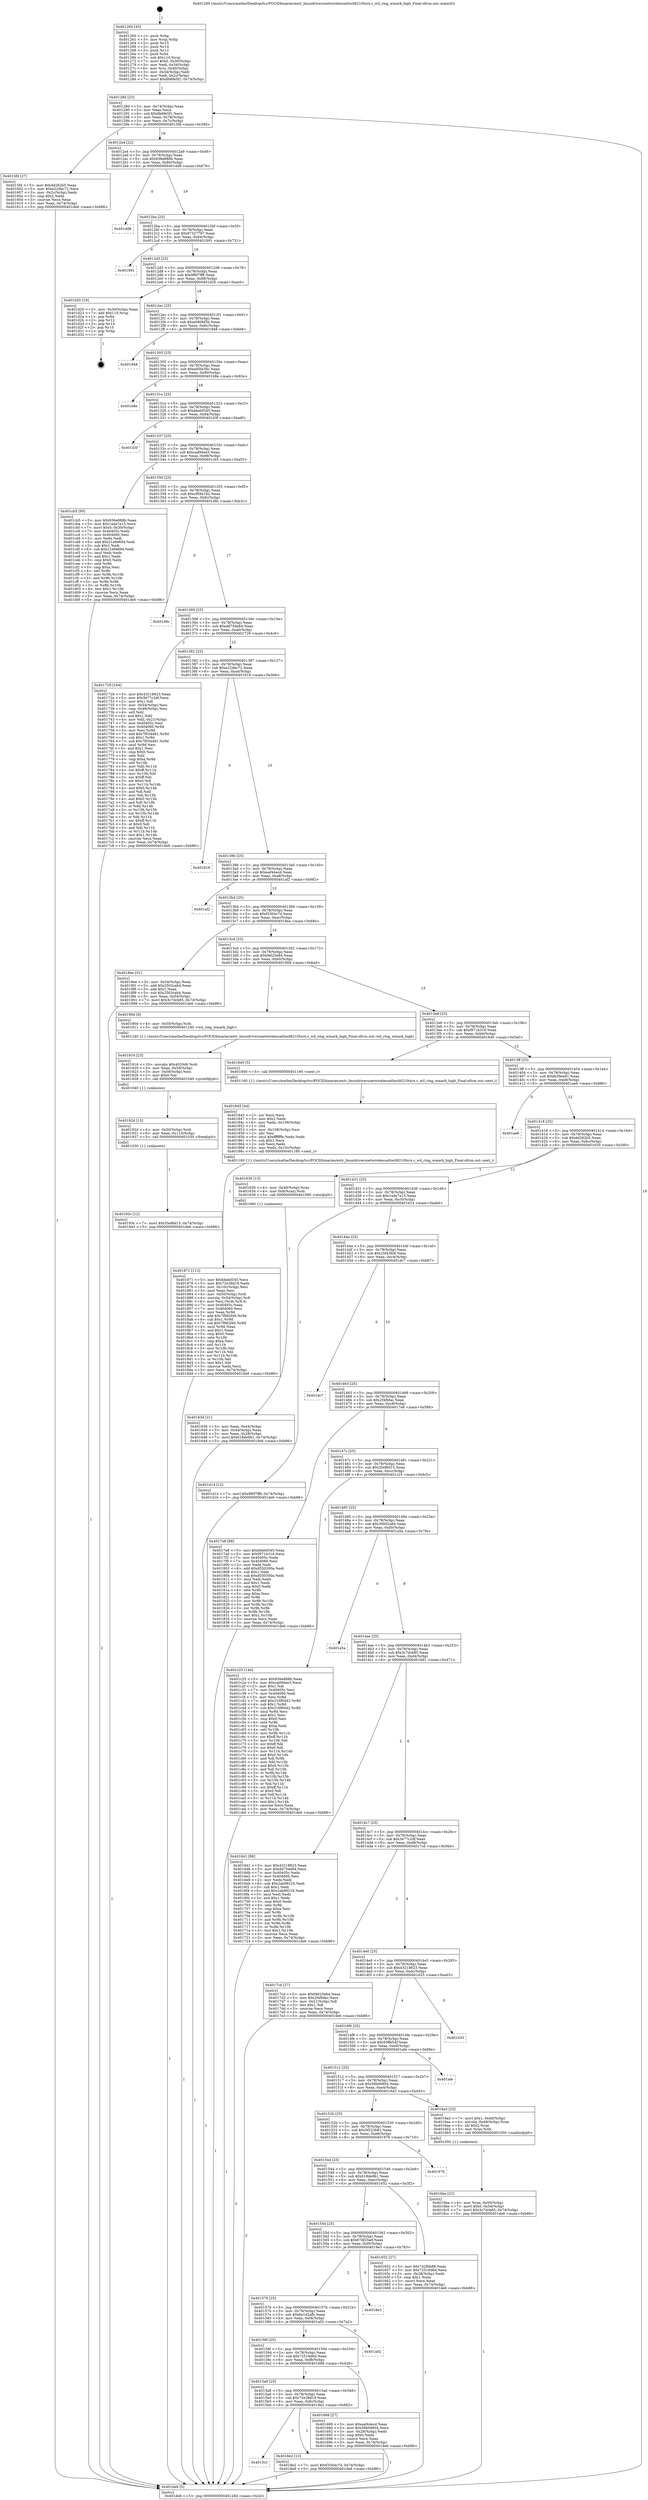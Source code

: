 digraph "0x401260" {
  label = "0x401260 (/mnt/c/Users/mathe/Desktop/tcc/POCII/binaries/extr_linuxdriversnetwirelessathwil6210txrx.c_wil_ring_wmark_high_Final-ollvm.out::main(0))"
  labelloc = "t"
  node[shape=record]

  Entry [label="",width=0.3,height=0.3,shape=circle,fillcolor=black,style=filled]
  "0x40128d" [label="{
     0x40128d [23]\l
     | [instrs]\l
     &nbsp;&nbsp;0x40128d \<+3\>: mov -0x74(%rbp),%eax\l
     &nbsp;&nbsp;0x401290 \<+2\>: mov %eax,%ecx\l
     &nbsp;&nbsp;0x401292 \<+6\>: sub $0x8b6fe5f1,%ecx\l
     &nbsp;&nbsp;0x401298 \<+3\>: mov %eax,-0x78(%rbp)\l
     &nbsp;&nbsp;0x40129b \<+3\>: mov %ecx,-0x7c(%rbp)\l
     &nbsp;&nbsp;0x40129e \<+6\>: je 00000000004015fd \<main+0x39d\>\l
  }"]
  "0x4015fd" [label="{
     0x4015fd [27]\l
     | [instrs]\l
     &nbsp;&nbsp;0x4015fd \<+5\>: mov $0xdd262b5,%eax\l
     &nbsp;&nbsp;0x401602 \<+5\>: mov $0xe22dbc72,%ecx\l
     &nbsp;&nbsp;0x401607 \<+3\>: mov -0x2c(%rbp),%edx\l
     &nbsp;&nbsp;0x40160a \<+3\>: cmp $0x2,%edx\l
     &nbsp;&nbsp;0x40160d \<+3\>: cmovne %ecx,%eax\l
     &nbsp;&nbsp;0x401610 \<+3\>: mov %eax,-0x74(%rbp)\l
     &nbsp;&nbsp;0x401613 \<+5\>: jmp 0000000000401de6 \<main+0xb86\>\l
  }"]
  "0x4012a4" [label="{
     0x4012a4 [22]\l
     | [instrs]\l
     &nbsp;&nbsp;0x4012a4 \<+5\>: jmp 00000000004012a9 \<main+0x49\>\l
     &nbsp;&nbsp;0x4012a9 \<+3\>: mov -0x78(%rbp),%eax\l
     &nbsp;&nbsp;0x4012ac \<+5\>: sub $0x936e888b,%eax\l
     &nbsp;&nbsp;0x4012b1 \<+3\>: mov %eax,-0x80(%rbp)\l
     &nbsp;&nbsp;0x4012b4 \<+6\>: je 0000000000401dd8 \<main+0xb78\>\l
  }"]
  "0x401de6" [label="{
     0x401de6 [5]\l
     | [instrs]\l
     &nbsp;&nbsp;0x401de6 \<+5\>: jmp 000000000040128d \<main+0x2d\>\l
  }"]
  "0x401260" [label="{
     0x401260 [45]\l
     | [instrs]\l
     &nbsp;&nbsp;0x401260 \<+1\>: push %rbp\l
     &nbsp;&nbsp;0x401261 \<+3\>: mov %rsp,%rbp\l
     &nbsp;&nbsp;0x401264 \<+2\>: push %r15\l
     &nbsp;&nbsp;0x401266 \<+2\>: push %r14\l
     &nbsp;&nbsp;0x401268 \<+2\>: push %r12\l
     &nbsp;&nbsp;0x40126a \<+1\>: push %rbx\l
     &nbsp;&nbsp;0x40126b \<+7\>: sub $0x110,%rsp\l
     &nbsp;&nbsp;0x401272 \<+7\>: movl $0x0,-0x30(%rbp)\l
     &nbsp;&nbsp;0x401279 \<+3\>: mov %edi,-0x34(%rbp)\l
     &nbsp;&nbsp;0x40127c \<+4\>: mov %rsi,-0x40(%rbp)\l
     &nbsp;&nbsp;0x401280 \<+3\>: mov -0x34(%rbp),%edi\l
     &nbsp;&nbsp;0x401283 \<+3\>: mov %edi,-0x2c(%rbp)\l
     &nbsp;&nbsp;0x401286 \<+7\>: movl $0x8b6fe5f1,-0x74(%rbp)\l
  }"]
  Exit [label="",width=0.3,height=0.3,shape=circle,fillcolor=black,style=filled,peripheries=2]
  "0x401dd8" [label="{
     0x401dd8\l
  }", style=dashed]
  "0x4012ba" [label="{
     0x4012ba [25]\l
     | [instrs]\l
     &nbsp;&nbsp;0x4012ba \<+5\>: jmp 00000000004012bf \<main+0x5f\>\l
     &nbsp;&nbsp;0x4012bf \<+3\>: mov -0x78(%rbp),%eax\l
     &nbsp;&nbsp;0x4012c2 \<+5\>: sub $0x97327787,%eax\l
     &nbsp;&nbsp;0x4012c7 \<+6\>: mov %eax,-0x84(%rbp)\l
     &nbsp;&nbsp;0x4012cd \<+6\>: je 0000000000401991 \<main+0x731\>\l
  }"]
  "0x40193c" [label="{
     0x40193c [12]\l
     | [instrs]\l
     &nbsp;&nbsp;0x40193c \<+7\>: movl $0x35ef6d15,-0x74(%rbp)\l
     &nbsp;&nbsp;0x401943 \<+5\>: jmp 0000000000401de6 \<main+0xb86\>\l
  }"]
  "0x401991" [label="{
     0x401991\l
  }", style=dashed]
  "0x4012d3" [label="{
     0x4012d3 [25]\l
     | [instrs]\l
     &nbsp;&nbsp;0x4012d3 \<+5\>: jmp 00000000004012d8 \<main+0x78\>\l
     &nbsp;&nbsp;0x4012d8 \<+3\>: mov -0x78(%rbp),%eax\l
     &nbsp;&nbsp;0x4012db \<+5\>: sub $0x9f6f7ff8,%eax\l
     &nbsp;&nbsp;0x4012e0 \<+6\>: mov %eax,-0x88(%rbp)\l
     &nbsp;&nbsp;0x4012e6 \<+6\>: je 0000000000401d20 \<main+0xac0\>\l
  }"]
  "0x40192d" [label="{
     0x40192d [15]\l
     | [instrs]\l
     &nbsp;&nbsp;0x40192d \<+4\>: mov -0x50(%rbp),%rdi\l
     &nbsp;&nbsp;0x401931 \<+6\>: mov %eax,-0x110(%rbp)\l
     &nbsp;&nbsp;0x401937 \<+5\>: call 0000000000401030 \<free@plt\>\l
     | [calls]\l
     &nbsp;&nbsp;0x401030 \{1\} (unknown)\l
  }"]
  "0x401d20" [label="{
     0x401d20 [19]\l
     | [instrs]\l
     &nbsp;&nbsp;0x401d20 \<+3\>: mov -0x30(%rbp),%eax\l
     &nbsp;&nbsp;0x401d23 \<+7\>: add $0x110,%rsp\l
     &nbsp;&nbsp;0x401d2a \<+1\>: pop %rbx\l
     &nbsp;&nbsp;0x401d2b \<+2\>: pop %r12\l
     &nbsp;&nbsp;0x401d2d \<+2\>: pop %r14\l
     &nbsp;&nbsp;0x401d2f \<+2\>: pop %r15\l
     &nbsp;&nbsp;0x401d31 \<+1\>: pop %rbp\l
     &nbsp;&nbsp;0x401d32 \<+1\>: ret\l
  }"]
  "0x4012ec" [label="{
     0x4012ec [25]\l
     | [instrs]\l
     &nbsp;&nbsp;0x4012ec \<+5\>: jmp 00000000004012f1 \<main+0x91\>\l
     &nbsp;&nbsp;0x4012f1 \<+3\>: mov -0x78(%rbp),%eax\l
     &nbsp;&nbsp;0x4012f4 \<+5\>: sub $0xa080bf3b,%eax\l
     &nbsp;&nbsp;0x4012f9 \<+6\>: mov %eax,-0x8c(%rbp)\l
     &nbsp;&nbsp;0x4012ff \<+6\>: je 0000000000401948 \<main+0x6e8\>\l
  }"]
  "0x401916" [label="{
     0x401916 [23]\l
     | [instrs]\l
     &nbsp;&nbsp;0x401916 \<+10\>: movabs $0x4020d6,%rdi\l
     &nbsp;&nbsp;0x401920 \<+3\>: mov %eax,-0x58(%rbp)\l
     &nbsp;&nbsp;0x401923 \<+3\>: mov -0x58(%rbp),%esi\l
     &nbsp;&nbsp;0x401926 \<+2\>: mov $0x0,%al\l
     &nbsp;&nbsp;0x401928 \<+5\>: call 0000000000401040 \<printf@plt\>\l
     | [calls]\l
     &nbsp;&nbsp;0x401040 \{1\} (unknown)\l
  }"]
  "0x401948" [label="{
     0x401948\l
  }", style=dashed]
  "0x401305" [label="{
     0x401305 [25]\l
     | [instrs]\l
     &nbsp;&nbsp;0x401305 \<+5\>: jmp 000000000040130a \<main+0xaa\>\l
     &nbsp;&nbsp;0x40130a \<+3\>: mov -0x78(%rbp),%eax\l
     &nbsp;&nbsp;0x40130d \<+5\>: sub $0xa95fa38c,%eax\l
     &nbsp;&nbsp;0x401312 \<+6\>: mov %eax,-0x90(%rbp)\l
     &nbsp;&nbsp;0x401318 \<+6\>: je 0000000000401b8e \<main+0x92e\>\l
  }"]
  "0x4015c1" [label="{
     0x4015c1\l
  }", style=dashed]
  "0x401b8e" [label="{
     0x401b8e\l
  }", style=dashed]
  "0x40131e" [label="{
     0x40131e [25]\l
     | [instrs]\l
     &nbsp;&nbsp;0x40131e \<+5\>: jmp 0000000000401323 \<main+0xc3\>\l
     &nbsp;&nbsp;0x401323 \<+3\>: mov -0x78(%rbp),%eax\l
     &nbsp;&nbsp;0x401326 \<+5\>: sub $0xbbebf345,%eax\l
     &nbsp;&nbsp;0x40132b \<+6\>: mov %eax,-0x94(%rbp)\l
     &nbsp;&nbsp;0x401331 \<+6\>: je 0000000000401d3f \<main+0xadf\>\l
  }"]
  "0x4018e2" [label="{
     0x4018e2 [12]\l
     | [instrs]\l
     &nbsp;&nbsp;0x4018e2 \<+7\>: movl $0xf3304c7d,-0x74(%rbp)\l
     &nbsp;&nbsp;0x4018e9 \<+5\>: jmp 0000000000401de6 \<main+0xb86\>\l
  }"]
  "0x401d3f" [label="{
     0x401d3f\l
  }", style=dashed]
  "0x401337" [label="{
     0x401337 [25]\l
     | [instrs]\l
     &nbsp;&nbsp;0x401337 \<+5\>: jmp 000000000040133c \<main+0xdc\>\l
     &nbsp;&nbsp;0x40133c \<+3\>: mov -0x78(%rbp),%eax\l
     &nbsp;&nbsp;0x40133f \<+5\>: sub $0xcad94ee3,%eax\l
     &nbsp;&nbsp;0x401344 \<+6\>: mov %eax,-0x98(%rbp)\l
     &nbsp;&nbsp;0x40134a \<+6\>: je 0000000000401cb5 \<main+0xa55\>\l
  }"]
  "0x401871" [label="{
     0x401871 [113]\l
     | [instrs]\l
     &nbsp;&nbsp;0x401871 \<+5\>: mov $0xbbebf345,%ecx\l
     &nbsp;&nbsp;0x401876 \<+5\>: mov $0x72e38d19,%edx\l
     &nbsp;&nbsp;0x40187b \<+6\>: mov -0x10c(%rbp),%esi\l
     &nbsp;&nbsp;0x401881 \<+3\>: imul %eax,%esi\l
     &nbsp;&nbsp;0x401884 \<+4\>: mov -0x50(%rbp),%rdi\l
     &nbsp;&nbsp;0x401888 \<+4\>: movslq -0x54(%rbp),%r8\l
     &nbsp;&nbsp;0x40188c \<+4\>: mov %esi,(%rdi,%r8,4)\l
     &nbsp;&nbsp;0x401890 \<+7\>: mov 0x40405c,%eax\l
     &nbsp;&nbsp;0x401897 \<+7\>: mov 0x404060,%esi\l
     &nbsp;&nbsp;0x40189e \<+3\>: mov %eax,%r9d\l
     &nbsp;&nbsp;0x4018a1 \<+7\>: add $0x7f982f40,%r9d\l
     &nbsp;&nbsp;0x4018a8 \<+4\>: sub $0x1,%r9d\l
     &nbsp;&nbsp;0x4018ac \<+7\>: sub $0x7f982f40,%r9d\l
     &nbsp;&nbsp;0x4018b3 \<+4\>: imul %r9d,%eax\l
     &nbsp;&nbsp;0x4018b7 \<+3\>: and $0x1,%eax\l
     &nbsp;&nbsp;0x4018ba \<+3\>: cmp $0x0,%eax\l
     &nbsp;&nbsp;0x4018bd \<+4\>: sete %r10b\l
     &nbsp;&nbsp;0x4018c1 \<+3\>: cmp $0xa,%esi\l
     &nbsp;&nbsp;0x4018c4 \<+4\>: setl %r11b\l
     &nbsp;&nbsp;0x4018c8 \<+3\>: mov %r10b,%bl\l
     &nbsp;&nbsp;0x4018cb \<+3\>: and %r11b,%bl\l
     &nbsp;&nbsp;0x4018ce \<+3\>: xor %r11b,%r10b\l
     &nbsp;&nbsp;0x4018d1 \<+3\>: or %r10b,%bl\l
     &nbsp;&nbsp;0x4018d4 \<+3\>: test $0x1,%bl\l
     &nbsp;&nbsp;0x4018d7 \<+3\>: cmovne %edx,%ecx\l
     &nbsp;&nbsp;0x4018da \<+3\>: mov %ecx,-0x74(%rbp)\l
     &nbsp;&nbsp;0x4018dd \<+5\>: jmp 0000000000401de6 \<main+0xb86\>\l
  }"]
  "0x401cb5" [label="{
     0x401cb5 [95]\l
     | [instrs]\l
     &nbsp;&nbsp;0x401cb5 \<+5\>: mov $0x936e888b,%eax\l
     &nbsp;&nbsp;0x401cba \<+5\>: mov $0x1a4e7e15,%ecx\l
     &nbsp;&nbsp;0x401cbf \<+7\>: movl $0x0,-0x30(%rbp)\l
     &nbsp;&nbsp;0x401cc6 \<+7\>: mov 0x40405c,%edx\l
     &nbsp;&nbsp;0x401ccd \<+7\>: mov 0x404060,%esi\l
     &nbsp;&nbsp;0x401cd4 \<+2\>: mov %edx,%edi\l
     &nbsp;&nbsp;0x401cd6 \<+6\>: add $0x21e9e694,%edi\l
     &nbsp;&nbsp;0x401cdc \<+3\>: sub $0x1,%edi\l
     &nbsp;&nbsp;0x401cdf \<+6\>: sub $0x21e9e694,%edi\l
     &nbsp;&nbsp;0x401ce5 \<+3\>: imul %edi,%edx\l
     &nbsp;&nbsp;0x401ce8 \<+3\>: and $0x1,%edx\l
     &nbsp;&nbsp;0x401ceb \<+3\>: cmp $0x0,%edx\l
     &nbsp;&nbsp;0x401cee \<+4\>: sete %r8b\l
     &nbsp;&nbsp;0x401cf2 \<+3\>: cmp $0xa,%esi\l
     &nbsp;&nbsp;0x401cf5 \<+4\>: setl %r9b\l
     &nbsp;&nbsp;0x401cf9 \<+3\>: mov %r8b,%r10b\l
     &nbsp;&nbsp;0x401cfc \<+3\>: and %r9b,%r10b\l
     &nbsp;&nbsp;0x401cff \<+3\>: xor %r9b,%r8b\l
     &nbsp;&nbsp;0x401d02 \<+3\>: or %r8b,%r10b\l
     &nbsp;&nbsp;0x401d05 \<+4\>: test $0x1,%r10b\l
     &nbsp;&nbsp;0x401d09 \<+3\>: cmovne %ecx,%eax\l
     &nbsp;&nbsp;0x401d0c \<+3\>: mov %eax,-0x74(%rbp)\l
     &nbsp;&nbsp;0x401d0f \<+5\>: jmp 0000000000401de6 \<main+0xb86\>\l
  }"]
  "0x401350" [label="{
     0x401350 [25]\l
     | [instrs]\l
     &nbsp;&nbsp;0x401350 \<+5\>: jmp 0000000000401355 \<main+0xf5\>\l
     &nbsp;&nbsp;0x401355 \<+3\>: mov -0x78(%rbp),%eax\l
     &nbsp;&nbsp;0x401358 \<+5\>: sub $0xcf594162,%eax\l
     &nbsp;&nbsp;0x40135d \<+6\>: mov %eax,-0x9c(%rbp)\l
     &nbsp;&nbsp;0x401363 \<+6\>: je 0000000000401d8c \<main+0xb2c\>\l
  }"]
  "0x401845" [label="{
     0x401845 [44]\l
     | [instrs]\l
     &nbsp;&nbsp;0x401845 \<+2\>: xor %ecx,%ecx\l
     &nbsp;&nbsp;0x401847 \<+5\>: mov $0x2,%edx\l
     &nbsp;&nbsp;0x40184c \<+6\>: mov %edx,-0x108(%rbp)\l
     &nbsp;&nbsp;0x401852 \<+1\>: cltd\l
     &nbsp;&nbsp;0x401853 \<+6\>: mov -0x108(%rbp),%esi\l
     &nbsp;&nbsp;0x401859 \<+2\>: idiv %esi\l
     &nbsp;&nbsp;0x40185b \<+6\>: imul $0xfffffffe,%edx,%edx\l
     &nbsp;&nbsp;0x401861 \<+3\>: sub $0x1,%ecx\l
     &nbsp;&nbsp;0x401864 \<+2\>: sub %ecx,%edx\l
     &nbsp;&nbsp;0x401866 \<+6\>: mov %edx,-0x10c(%rbp)\l
     &nbsp;&nbsp;0x40186c \<+5\>: call 0000000000401160 \<next_i\>\l
     | [calls]\l
     &nbsp;&nbsp;0x401160 \{1\} (/mnt/c/Users/mathe/Desktop/tcc/POCII/binaries/extr_linuxdriversnetwirelessathwil6210txrx.c_wil_ring_wmark_high_Final-ollvm.out::next_i)\l
  }"]
  "0x401d8c" [label="{
     0x401d8c\l
  }", style=dashed]
  "0x401369" [label="{
     0x401369 [25]\l
     | [instrs]\l
     &nbsp;&nbsp;0x401369 \<+5\>: jmp 000000000040136e \<main+0x10e\>\l
     &nbsp;&nbsp;0x40136e \<+3\>: mov -0x78(%rbp),%eax\l
     &nbsp;&nbsp;0x401371 \<+5\>: sub $0xdd75de84,%eax\l
     &nbsp;&nbsp;0x401376 \<+6\>: mov %eax,-0xa0(%rbp)\l
     &nbsp;&nbsp;0x40137c \<+6\>: je 0000000000401729 \<main+0x4c9\>\l
  }"]
  "0x4016ba" [label="{
     0x4016ba [23]\l
     | [instrs]\l
     &nbsp;&nbsp;0x4016ba \<+4\>: mov %rax,-0x50(%rbp)\l
     &nbsp;&nbsp;0x4016be \<+7\>: movl $0x0,-0x54(%rbp)\l
     &nbsp;&nbsp;0x4016c5 \<+7\>: movl $0x3c7dcb85,-0x74(%rbp)\l
     &nbsp;&nbsp;0x4016cc \<+5\>: jmp 0000000000401de6 \<main+0xb86\>\l
  }"]
  "0x401729" [label="{
     0x401729 [164]\l
     | [instrs]\l
     &nbsp;&nbsp;0x401729 \<+5\>: mov $0x43218623,%eax\l
     &nbsp;&nbsp;0x40172e \<+5\>: mov $0x3e77c2df,%ecx\l
     &nbsp;&nbsp;0x401733 \<+2\>: mov $0x1,%dl\l
     &nbsp;&nbsp;0x401735 \<+3\>: mov -0x54(%rbp),%esi\l
     &nbsp;&nbsp;0x401738 \<+3\>: cmp -0x48(%rbp),%esi\l
     &nbsp;&nbsp;0x40173b \<+4\>: setl %dil\l
     &nbsp;&nbsp;0x40173f \<+4\>: and $0x1,%dil\l
     &nbsp;&nbsp;0x401743 \<+4\>: mov %dil,-0x21(%rbp)\l
     &nbsp;&nbsp;0x401747 \<+7\>: mov 0x40405c,%esi\l
     &nbsp;&nbsp;0x40174e \<+8\>: mov 0x404060,%r8d\l
     &nbsp;&nbsp;0x401756 \<+3\>: mov %esi,%r9d\l
     &nbsp;&nbsp;0x401759 \<+7\>: add $0x7f034481,%r9d\l
     &nbsp;&nbsp;0x401760 \<+4\>: sub $0x1,%r9d\l
     &nbsp;&nbsp;0x401764 \<+7\>: sub $0x7f034481,%r9d\l
     &nbsp;&nbsp;0x40176b \<+4\>: imul %r9d,%esi\l
     &nbsp;&nbsp;0x40176f \<+3\>: and $0x1,%esi\l
     &nbsp;&nbsp;0x401772 \<+3\>: cmp $0x0,%esi\l
     &nbsp;&nbsp;0x401775 \<+4\>: sete %dil\l
     &nbsp;&nbsp;0x401779 \<+4\>: cmp $0xa,%r8d\l
     &nbsp;&nbsp;0x40177d \<+4\>: setl %r10b\l
     &nbsp;&nbsp;0x401781 \<+3\>: mov %dil,%r11b\l
     &nbsp;&nbsp;0x401784 \<+4\>: xor $0xff,%r11b\l
     &nbsp;&nbsp;0x401788 \<+3\>: mov %r10b,%bl\l
     &nbsp;&nbsp;0x40178b \<+3\>: xor $0xff,%bl\l
     &nbsp;&nbsp;0x40178e \<+3\>: xor $0x0,%dl\l
     &nbsp;&nbsp;0x401791 \<+3\>: mov %r11b,%r14b\l
     &nbsp;&nbsp;0x401794 \<+4\>: and $0x0,%r14b\l
     &nbsp;&nbsp;0x401798 \<+3\>: and %dl,%dil\l
     &nbsp;&nbsp;0x40179b \<+3\>: mov %bl,%r15b\l
     &nbsp;&nbsp;0x40179e \<+4\>: and $0x0,%r15b\l
     &nbsp;&nbsp;0x4017a2 \<+3\>: and %dl,%r10b\l
     &nbsp;&nbsp;0x4017a5 \<+3\>: or %dil,%r14b\l
     &nbsp;&nbsp;0x4017a8 \<+3\>: or %r10b,%r15b\l
     &nbsp;&nbsp;0x4017ab \<+3\>: xor %r15b,%r14b\l
     &nbsp;&nbsp;0x4017ae \<+3\>: or %bl,%r11b\l
     &nbsp;&nbsp;0x4017b1 \<+4\>: xor $0xff,%r11b\l
     &nbsp;&nbsp;0x4017b5 \<+3\>: or $0x0,%dl\l
     &nbsp;&nbsp;0x4017b8 \<+3\>: and %dl,%r11b\l
     &nbsp;&nbsp;0x4017bb \<+3\>: or %r11b,%r14b\l
     &nbsp;&nbsp;0x4017be \<+4\>: test $0x1,%r14b\l
     &nbsp;&nbsp;0x4017c2 \<+3\>: cmovne %ecx,%eax\l
     &nbsp;&nbsp;0x4017c5 \<+3\>: mov %eax,-0x74(%rbp)\l
     &nbsp;&nbsp;0x4017c8 \<+5\>: jmp 0000000000401de6 \<main+0xb86\>\l
  }"]
  "0x401382" [label="{
     0x401382 [25]\l
     | [instrs]\l
     &nbsp;&nbsp;0x401382 \<+5\>: jmp 0000000000401387 \<main+0x127\>\l
     &nbsp;&nbsp;0x401387 \<+3\>: mov -0x78(%rbp),%eax\l
     &nbsp;&nbsp;0x40138a \<+5\>: sub $0xe22dbc72,%eax\l
     &nbsp;&nbsp;0x40138f \<+6\>: mov %eax,-0xa4(%rbp)\l
     &nbsp;&nbsp;0x401395 \<+6\>: je 0000000000401618 \<main+0x3b8\>\l
  }"]
  "0x4015a8" [label="{
     0x4015a8 [25]\l
     | [instrs]\l
     &nbsp;&nbsp;0x4015a8 \<+5\>: jmp 00000000004015ad \<main+0x34d\>\l
     &nbsp;&nbsp;0x4015ad \<+3\>: mov -0x78(%rbp),%eax\l
     &nbsp;&nbsp;0x4015b0 \<+5\>: sub $0x72e38d19,%eax\l
     &nbsp;&nbsp;0x4015b5 \<+6\>: mov %eax,-0xfc(%rbp)\l
     &nbsp;&nbsp;0x4015bb \<+6\>: je 00000000004018e2 \<main+0x682\>\l
  }"]
  "0x401618" [label="{
     0x401618\l
  }", style=dashed]
  "0x40139b" [label="{
     0x40139b [25]\l
     | [instrs]\l
     &nbsp;&nbsp;0x40139b \<+5\>: jmp 00000000004013a0 \<main+0x140\>\l
     &nbsp;&nbsp;0x4013a0 \<+3\>: mov -0x78(%rbp),%eax\l
     &nbsp;&nbsp;0x4013a3 \<+5\>: sub $0xeaf44ecd,%eax\l
     &nbsp;&nbsp;0x4013a8 \<+6\>: mov %eax,-0xa8(%rbp)\l
     &nbsp;&nbsp;0x4013ae \<+6\>: je 0000000000401af2 \<main+0x892\>\l
  }"]
  "0x401688" [label="{
     0x401688 [27]\l
     | [instrs]\l
     &nbsp;&nbsp;0x401688 \<+5\>: mov $0xeaf44ecd,%eax\l
     &nbsp;&nbsp;0x40168d \<+5\>: mov $0x58b06804,%ecx\l
     &nbsp;&nbsp;0x401692 \<+3\>: mov -0x28(%rbp),%edx\l
     &nbsp;&nbsp;0x401695 \<+3\>: cmp $0x0,%edx\l
     &nbsp;&nbsp;0x401698 \<+3\>: cmove %ecx,%eax\l
     &nbsp;&nbsp;0x40169b \<+3\>: mov %eax,-0x74(%rbp)\l
     &nbsp;&nbsp;0x40169e \<+5\>: jmp 0000000000401de6 \<main+0xb86\>\l
  }"]
  "0x401af2" [label="{
     0x401af2\l
  }", style=dashed]
  "0x4013b4" [label="{
     0x4013b4 [25]\l
     | [instrs]\l
     &nbsp;&nbsp;0x4013b4 \<+5\>: jmp 00000000004013b9 \<main+0x159\>\l
     &nbsp;&nbsp;0x4013b9 \<+3\>: mov -0x78(%rbp),%eax\l
     &nbsp;&nbsp;0x4013bc \<+5\>: sub $0xf3304c7d,%eax\l
     &nbsp;&nbsp;0x4013c1 \<+6\>: mov %eax,-0xac(%rbp)\l
     &nbsp;&nbsp;0x4013c7 \<+6\>: je 00000000004018ee \<main+0x68e\>\l
  }"]
  "0x40158f" [label="{
     0x40158f [25]\l
     | [instrs]\l
     &nbsp;&nbsp;0x40158f \<+5\>: jmp 0000000000401594 \<main+0x334\>\l
     &nbsp;&nbsp;0x401594 \<+3\>: mov -0x78(%rbp),%eax\l
     &nbsp;&nbsp;0x401597 \<+5\>: sub $0x72516d6d,%eax\l
     &nbsp;&nbsp;0x40159c \<+6\>: mov %eax,-0xf8(%rbp)\l
     &nbsp;&nbsp;0x4015a2 \<+6\>: je 0000000000401688 \<main+0x428\>\l
  }"]
  "0x4018ee" [label="{
     0x4018ee [31]\l
     | [instrs]\l
     &nbsp;&nbsp;0x4018ee \<+3\>: mov -0x54(%rbp),%eax\l
     &nbsp;&nbsp;0x4018f1 \<+5\>: add $0x2503cab4,%eax\l
     &nbsp;&nbsp;0x4018f6 \<+3\>: add $0x1,%eax\l
     &nbsp;&nbsp;0x4018f9 \<+5\>: sub $0x2503cab4,%eax\l
     &nbsp;&nbsp;0x4018fe \<+3\>: mov %eax,-0x54(%rbp)\l
     &nbsp;&nbsp;0x401901 \<+7\>: movl $0x3c7dcb85,-0x74(%rbp)\l
     &nbsp;&nbsp;0x401908 \<+5\>: jmp 0000000000401de6 \<main+0xb86\>\l
  }"]
  "0x4013cd" [label="{
     0x4013cd [25]\l
     | [instrs]\l
     &nbsp;&nbsp;0x4013cd \<+5\>: jmp 00000000004013d2 \<main+0x172\>\l
     &nbsp;&nbsp;0x4013d2 \<+3\>: mov -0x78(%rbp),%eax\l
     &nbsp;&nbsp;0x4013d5 \<+5\>: sub $0xf4625e84,%eax\l
     &nbsp;&nbsp;0x4013da \<+6\>: mov %eax,-0xb0(%rbp)\l
     &nbsp;&nbsp;0x4013e0 \<+6\>: je 000000000040190d \<main+0x6ad\>\l
  }"]
  "0x401a02" [label="{
     0x401a02\l
  }", style=dashed]
  "0x40190d" [label="{
     0x40190d [9]\l
     | [instrs]\l
     &nbsp;&nbsp;0x40190d \<+4\>: mov -0x50(%rbp),%rdi\l
     &nbsp;&nbsp;0x401911 \<+5\>: call 0000000000401240 \<wil_ring_wmark_high\>\l
     | [calls]\l
     &nbsp;&nbsp;0x401240 \{1\} (/mnt/c/Users/mathe/Desktop/tcc/POCII/binaries/extr_linuxdriversnetwirelessathwil6210txrx.c_wil_ring_wmark_high_Final-ollvm.out::wil_ring_wmark_high)\l
  }"]
  "0x4013e6" [label="{
     0x4013e6 [25]\l
     | [instrs]\l
     &nbsp;&nbsp;0x4013e6 \<+5\>: jmp 00000000004013eb \<main+0x18b\>\l
     &nbsp;&nbsp;0x4013eb \<+3\>: mov -0x78(%rbp),%eax\l
     &nbsp;&nbsp;0x4013ee \<+5\>: sub $0xf971b316,%eax\l
     &nbsp;&nbsp;0x4013f3 \<+6\>: mov %eax,-0xb4(%rbp)\l
     &nbsp;&nbsp;0x4013f9 \<+6\>: je 0000000000401840 \<main+0x5e0\>\l
  }"]
  "0x401576" [label="{
     0x401576 [25]\l
     | [instrs]\l
     &nbsp;&nbsp;0x401576 \<+5\>: jmp 000000000040157b \<main+0x31b\>\l
     &nbsp;&nbsp;0x40157b \<+3\>: mov -0x78(%rbp),%eax\l
     &nbsp;&nbsp;0x40157e \<+5\>: sub $0x6e1d2afb,%eax\l
     &nbsp;&nbsp;0x401583 \<+6\>: mov %eax,-0xf4(%rbp)\l
     &nbsp;&nbsp;0x401589 \<+6\>: je 0000000000401a02 \<main+0x7a2\>\l
  }"]
  "0x401840" [label="{
     0x401840 [5]\l
     | [instrs]\l
     &nbsp;&nbsp;0x401840 \<+5\>: call 0000000000401160 \<next_i\>\l
     | [calls]\l
     &nbsp;&nbsp;0x401160 \{1\} (/mnt/c/Users/mathe/Desktop/tcc/POCII/binaries/extr_linuxdriversnetwirelessathwil6210txrx.c_wil_ring_wmark_high_Final-ollvm.out::next_i)\l
  }"]
  "0x4013ff" [label="{
     0x4013ff [25]\l
     | [instrs]\l
     &nbsp;&nbsp;0x4013ff \<+5\>: jmp 0000000000401404 \<main+0x1a4\>\l
     &nbsp;&nbsp;0x401404 \<+3\>: mov -0x78(%rbp),%eax\l
     &nbsp;&nbsp;0x401407 \<+5\>: sub $0xfe39ee81,%eax\l
     &nbsp;&nbsp;0x40140c \<+6\>: mov %eax,-0xb8(%rbp)\l
     &nbsp;&nbsp;0x401412 \<+6\>: je 0000000000401ae6 \<main+0x886\>\l
  }"]
  "0x4019e3" [label="{
     0x4019e3\l
  }", style=dashed]
  "0x401ae6" [label="{
     0x401ae6\l
  }", style=dashed]
  "0x401418" [label="{
     0x401418 [25]\l
     | [instrs]\l
     &nbsp;&nbsp;0x401418 \<+5\>: jmp 000000000040141d \<main+0x1bd\>\l
     &nbsp;&nbsp;0x40141d \<+3\>: mov -0x78(%rbp),%eax\l
     &nbsp;&nbsp;0x401420 \<+5\>: sub $0xdd262b5,%eax\l
     &nbsp;&nbsp;0x401425 \<+6\>: mov %eax,-0xbc(%rbp)\l
     &nbsp;&nbsp;0x40142b \<+6\>: je 0000000000401630 \<main+0x3d0\>\l
  }"]
  "0x40155d" [label="{
     0x40155d [25]\l
     | [instrs]\l
     &nbsp;&nbsp;0x40155d \<+5\>: jmp 0000000000401562 \<main+0x302\>\l
     &nbsp;&nbsp;0x401562 \<+3\>: mov -0x78(%rbp),%eax\l
     &nbsp;&nbsp;0x401565 \<+5\>: sub $0x67df25a6,%eax\l
     &nbsp;&nbsp;0x40156a \<+6\>: mov %eax,-0xf0(%rbp)\l
     &nbsp;&nbsp;0x401570 \<+6\>: je 00000000004019e3 \<main+0x783\>\l
  }"]
  "0x401630" [label="{
     0x401630 [13]\l
     | [instrs]\l
     &nbsp;&nbsp;0x401630 \<+4\>: mov -0x40(%rbp),%rax\l
     &nbsp;&nbsp;0x401634 \<+4\>: mov 0x8(%rax),%rdi\l
     &nbsp;&nbsp;0x401638 \<+5\>: call 0000000000401060 \<atoi@plt\>\l
     | [calls]\l
     &nbsp;&nbsp;0x401060 \{1\} (unknown)\l
  }"]
  "0x401431" [label="{
     0x401431 [25]\l
     | [instrs]\l
     &nbsp;&nbsp;0x401431 \<+5\>: jmp 0000000000401436 \<main+0x1d6\>\l
     &nbsp;&nbsp;0x401436 \<+3\>: mov -0x78(%rbp),%eax\l
     &nbsp;&nbsp;0x401439 \<+5\>: sub $0x1a4e7e15,%eax\l
     &nbsp;&nbsp;0x40143e \<+6\>: mov %eax,-0xc0(%rbp)\l
     &nbsp;&nbsp;0x401444 \<+6\>: je 0000000000401d14 \<main+0xab4\>\l
  }"]
  "0x40163d" [label="{
     0x40163d [21]\l
     | [instrs]\l
     &nbsp;&nbsp;0x40163d \<+3\>: mov %eax,-0x44(%rbp)\l
     &nbsp;&nbsp;0x401640 \<+3\>: mov -0x44(%rbp),%eax\l
     &nbsp;&nbsp;0x401643 \<+3\>: mov %eax,-0x28(%rbp)\l
     &nbsp;&nbsp;0x401646 \<+7\>: movl $0x618de9b1,-0x74(%rbp)\l
     &nbsp;&nbsp;0x40164d \<+5\>: jmp 0000000000401de6 \<main+0xb86\>\l
  }"]
  "0x401652" [label="{
     0x401652 [27]\l
     | [instrs]\l
     &nbsp;&nbsp;0x401652 \<+5\>: mov $0x742fbb88,%eax\l
     &nbsp;&nbsp;0x401657 \<+5\>: mov $0x72516d6d,%ecx\l
     &nbsp;&nbsp;0x40165c \<+3\>: mov -0x28(%rbp),%edx\l
     &nbsp;&nbsp;0x40165f \<+3\>: cmp $0x1,%edx\l
     &nbsp;&nbsp;0x401662 \<+3\>: cmovl %ecx,%eax\l
     &nbsp;&nbsp;0x401665 \<+3\>: mov %eax,-0x74(%rbp)\l
     &nbsp;&nbsp;0x401668 \<+5\>: jmp 0000000000401de6 \<main+0xb86\>\l
  }"]
  "0x401d14" [label="{
     0x401d14 [12]\l
     | [instrs]\l
     &nbsp;&nbsp;0x401d14 \<+7\>: movl $0x9f6f7ff8,-0x74(%rbp)\l
     &nbsp;&nbsp;0x401d1b \<+5\>: jmp 0000000000401de6 \<main+0xb86\>\l
  }"]
  "0x40144a" [label="{
     0x40144a [25]\l
     | [instrs]\l
     &nbsp;&nbsp;0x40144a \<+5\>: jmp 000000000040144f \<main+0x1ef\>\l
     &nbsp;&nbsp;0x40144f \<+3\>: mov -0x78(%rbp),%eax\l
     &nbsp;&nbsp;0x401452 \<+5\>: sub $0x1bf43fc8,%eax\l
     &nbsp;&nbsp;0x401457 \<+6\>: mov %eax,-0xc4(%rbp)\l
     &nbsp;&nbsp;0x40145d \<+6\>: je 0000000000401dc7 \<main+0xb67\>\l
  }"]
  "0x401544" [label="{
     0x401544 [25]\l
     | [instrs]\l
     &nbsp;&nbsp;0x401544 \<+5\>: jmp 0000000000401549 \<main+0x2e9\>\l
     &nbsp;&nbsp;0x401549 \<+3\>: mov -0x78(%rbp),%eax\l
     &nbsp;&nbsp;0x40154c \<+5\>: sub $0x618de9b1,%eax\l
     &nbsp;&nbsp;0x401551 \<+6\>: mov %eax,-0xec(%rbp)\l
     &nbsp;&nbsp;0x401557 \<+6\>: je 0000000000401652 \<main+0x3f2\>\l
  }"]
  "0x401dc7" [label="{
     0x401dc7\l
  }", style=dashed]
  "0x401463" [label="{
     0x401463 [25]\l
     | [instrs]\l
     &nbsp;&nbsp;0x401463 \<+5\>: jmp 0000000000401468 \<main+0x208\>\l
     &nbsp;&nbsp;0x401468 \<+3\>: mov -0x78(%rbp),%eax\l
     &nbsp;&nbsp;0x40146b \<+5\>: sub $0x2f4fbfac,%eax\l
     &nbsp;&nbsp;0x401470 \<+6\>: mov %eax,-0xc8(%rbp)\l
     &nbsp;&nbsp;0x401476 \<+6\>: je 00000000004017e8 \<main+0x588\>\l
  }"]
  "0x401976" [label="{
     0x401976\l
  }", style=dashed]
  "0x4017e8" [label="{
     0x4017e8 [88]\l
     | [instrs]\l
     &nbsp;&nbsp;0x4017e8 \<+5\>: mov $0xbbebf345,%eax\l
     &nbsp;&nbsp;0x4017ed \<+5\>: mov $0xf971b316,%ecx\l
     &nbsp;&nbsp;0x4017f2 \<+7\>: mov 0x40405c,%edx\l
     &nbsp;&nbsp;0x4017f9 \<+7\>: mov 0x404060,%esi\l
     &nbsp;&nbsp;0x401800 \<+2\>: mov %edx,%edi\l
     &nbsp;&nbsp;0x401802 \<+6\>: add $0xd550300a,%edi\l
     &nbsp;&nbsp;0x401808 \<+3\>: sub $0x1,%edi\l
     &nbsp;&nbsp;0x40180b \<+6\>: sub $0xd550300a,%edi\l
     &nbsp;&nbsp;0x401811 \<+3\>: imul %edi,%edx\l
     &nbsp;&nbsp;0x401814 \<+3\>: and $0x1,%edx\l
     &nbsp;&nbsp;0x401817 \<+3\>: cmp $0x0,%edx\l
     &nbsp;&nbsp;0x40181a \<+4\>: sete %r8b\l
     &nbsp;&nbsp;0x40181e \<+3\>: cmp $0xa,%esi\l
     &nbsp;&nbsp;0x401821 \<+4\>: setl %r9b\l
     &nbsp;&nbsp;0x401825 \<+3\>: mov %r8b,%r10b\l
     &nbsp;&nbsp;0x401828 \<+3\>: and %r9b,%r10b\l
     &nbsp;&nbsp;0x40182b \<+3\>: xor %r9b,%r8b\l
     &nbsp;&nbsp;0x40182e \<+3\>: or %r8b,%r10b\l
     &nbsp;&nbsp;0x401831 \<+4\>: test $0x1,%r10b\l
     &nbsp;&nbsp;0x401835 \<+3\>: cmovne %ecx,%eax\l
     &nbsp;&nbsp;0x401838 \<+3\>: mov %eax,-0x74(%rbp)\l
     &nbsp;&nbsp;0x40183b \<+5\>: jmp 0000000000401de6 \<main+0xb86\>\l
  }"]
  "0x40147c" [label="{
     0x40147c [25]\l
     | [instrs]\l
     &nbsp;&nbsp;0x40147c \<+5\>: jmp 0000000000401481 \<main+0x221\>\l
     &nbsp;&nbsp;0x401481 \<+3\>: mov -0x78(%rbp),%eax\l
     &nbsp;&nbsp;0x401484 \<+5\>: sub $0x35ef6d15,%eax\l
     &nbsp;&nbsp;0x401489 \<+6\>: mov %eax,-0xcc(%rbp)\l
     &nbsp;&nbsp;0x40148f \<+6\>: je 0000000000401c25 \<main+0x9c5\>\l
  }"]
  "0x40152b" [label="{
     0x40152b [25]\l
     | [instrs]\l
     &nbsp;&nbsp;0x40152b \<+5\>: jmp 0000000000401530 \<main+0x2d0\>\l
     &nbsp;&nbsp;0x401530 \<+3\>: mov -0x78(%rbp),%eax\l
     &nbsp;&nbsp;0x401533 \<+5\>: sub $0x5f223b81,%eax\l
     &nbsp;&nbsp;0x401538 \<+6\>: mov %eax,-0xe8(%rbp)\l
     &nbsp;&nbsp;0x40153e \<+6\>: je 0000000000401976 \<main+0x716\>\l
  }"]
  "0x401c25" [label="{
     0x401c25 [144]\l
     | [instrs]\l
     &nbsp;&nbsp;0x401c25 \<+5\>: mov $0x936e888b,%eax\l
     &nbsp;&nbsp;0x401c2a \<+5\>: mov $0xcad94ee3,%ecx\l
     &nbsp;&nbsp;0x401c2f \<+2\>: mov $0x1,%dl\l
     &nbsp;&nbsp;0x401c31 \<+7\>: mov 0x40405c,%esi\l
     &nbsp;&nbsp;0x401c38 \<+7\>: mov 0x404060,%edi\l
     &nbsp;&nbsp;0x401c3f \<+3\>: mov %esi,%r8d\l
     &nbsp;&nbsp;0x401c42 \<+7\>: add $0x316f0442,%r8d\l
     &nbsp;&nbsp;0x401c49 \<+4\>: sub $0x1,%r8d\l
     &nbsp;&nbsp;0x401c4d \<+7\>: sub $0x316f0442,%r8d\l
     &nbsp;&nbsp;0x401c54 \<+4\>: imul %r8d,%esi\l
     &nbsp;&nbsp;0x401c58 \<+3\>: and $0x1,%esi\l
     &nbsp;&nbsp;0x401c5b \<+3\>: cmp $0x0,%esi\l
     &nbsp;&nbsp;0x401c5e \<+4\>: sete %r9b\l
     &nbsp;&nbsp;0x401c62 \<+3\>: cmp $0xa,%edi\l
     &nbsp;&nbsp;0x401c65 \<+4\>: setl %r10b\l
     &nbsp;&nbsp;0x401c69 \<+3\>: mov %r9b,%r11b\l
     &nbsp;&nbsp;0x401c6c \<+4\>: xor $0xff,%r11b\l
     &nbsp;&nbsp;0x401c70 \<+3\>: mov %r10b,%bl\l
     &nbsp;&nbsp;0x401c73 \<+3\>: xor $0xff,%bl\l
     &nbsp;&nbsp;0x401c76 \<+3\>: xor $0x0,%dl\l
     &nbsp;&nbsp;0x401c79 \<+3\>: mov %r11b,%r14b\l
     &nbsp;&nbsp;0x401c7c \<+4\>: and $0x0,%r14b\l
     &nbsp;&nbsp;0x401c80 \<+3\>: and %dl,%r9b\l
     &nbsp;&nbsp;0x401c83 \<+3\>: mov %bl,%r15b\l
     &nbsp;&nbsp;0x401c86 \<+4\>: and $0x0,%r15b\l
     &nbsp;&nbsp;0x401c8a \<+3\>: and %dl,%r10b\l
     &nbsp;&nbsp;0x401c8d \<+3\>: or %r9b,%r14b\l
     &nbsp;&nbsp;0x401c90 \<+3\>: or %r10b,%r15b\l
     &nbsp;&nbsp;0x401c93 \<+3\>: xor %r15b,%r14b\l
     &nbsp;&nbsp;0x401c96 \<+3\>: or %bl,%r11b\l
     &nbsp;&nbsp;0x401c99 \<+4\>: xor $0xff,%r11b\l
     &nbsp;&nbsp;0x401c9d \<+3\>: or $0x0,%dl\l
     &nbsp;&nbsp;0x401ca0 \<+3\>: and %dl,%r11b\l
     &nbsp;&nbsp;0x401ca3 \<+3\>: or %r11b,%r14b\l
     &nbsp;&nbsp;0x401ca6 \<+4\>: test $0x1,%r14b\l
     &nbsp;&nbsp;0x401caa \<+3\>: cmovne %ecx,%eax\l
     &nbsp;&nbsp;0x401cad \<+3\>: mov %eax,-0x74(%rbp)\l
     &nbsp;&nbsp;0x401cb0 \<+5\>: jmp 0000000000401de6 \<main+0xb86\>\l
  }"]
  "0x401495" [label="{
     0x401495 [25]\l
     | [instrs]\l
     &nbsp;&nbsp;0x401495 \<+5\>: jmp 000000000040149a \<main+0x23a\>\l
     &nbsp;&nbsp;0x40149a \<+3\>: mov -0x78(%rbp),%eax\l
     &nbsp;&nbsp;0x40149d \<+5\>: sub $0x39002a84,%eax\l
     &nbsp;&nbsp;0x4014a2 \<+6\>: mov %eax,-0xd0(%rbp)\l
     &nbsp;&nbsp;0x4014a8 \<+6\>: je 0000000000401a5a \<main+0x7fa\>\l
  }"]
  "0x4016a3" [label="{
     0x4016a3 [23]\l
     | [instrs]\l
     &nbsp;&nbsp;0x4016a3 \<+7\>: movl $0x1,-0x48(%rbp)\l
     &nbsp;&nbsp;0x4016aa \<+4\>: movslq -0x48(%rbp),%rax\l
     &nbsp;&nbsp;0x4016ae \<+4\>: shl $0x2,%rax\l
     &nbsp;&nbsp;0x4016b2 \<+3\>: mov %rax,%rdi\l
     &nbsp;&nbsp;0x4016b5 \<+5\>: call 0000000000401050 \<malloc@plt\>\l
     | [calls]\l
     &nbsp;&nbsp;0x401050 \{1\} (unknown)\l
  }"]
  "0x401a5a" [label="{
     0x401a5a\l
  }", style=dashed]
  "0x4014ae" [label="{
     0x4014ae [25]\l
     | [instrs]\l
     &nbsp;&nbsp;0x4014ae \<+5\>: jmp 00000000004014b3 \<main+0x253\>\l
     &nbsp;&nbsp;0x4014b3 \<+3\>: mov -0x78(%rbp),%eax\l
     &nbsp;&nbsp;0x4014b6 \<+5\>: sub $0x3c7dcb85,%eax\l
     &nbsp;&nbsp;0x4014bb \<+6\>: mov %eax,-0xd4(%rbp)\l
     &nbsp;&nbsp;0x4014c1 \<+6\>: je 00000000004016d1 \<main+0x471\>\l
  }"]
  "0x401512" [label="{
     0x401512 [25]\l
     | [instrs]\l
     &nbsp;&nbsp;0x401512 \<+5\>: jmp 0000000000401517 \<main+0x2b7\>\l
     &nbsp;&nbsp;0x401517 \<+3\>: mov -0x78(%rbp),%eax\l
     &nbsp;&nbsp;0x40151a \<+5\>: sub $0x58b06804,%eax\l
     &nbsp;&nbsp;0x40151f \<+6\>: mov %eax,-0xe4(%rbp)\l
     &nbsp;&nbsp;0x401525 \<+6\>: je 00000000004016a3 \<main+0x443\>\l
  }"]
  "0x4016d1" [label="{
     0x4016d1 [88]\l
     | [instrs]\l
     &nbsp;&nbsp;0x4016d1 \<+5\>: mov $0x43218623,%eax\l
     &nbsp;&nbsp;0x4016d6 \<+5\>: mov $0xdd75de84,%ecx\l
     &nbsp;&nbsp;0x4016db \<+7\>: mov 0x40405c,%edx\l
     &nbsp;&nbsp;0x4016e2 \<+7\>: mov 0x404060,%esi\l
     &nbsp;&nbsp;0x4016e9 \<+2\>: mov %edx,%edi\l
     &nbsp;&nbsp;0x4016eb \<+6\>: sub $0x2ab99216,%edi\l
     &nbsp;&nbsp;0x4016f1 \<+3\>: sub $0x1,%edi\l
     &nbsp;&nbsp;0x4016f4 \<+6\>: add $0x2ab99216,%edi\l
     &nbsp;&nbsp;0x4016fa \<+3\>: imul %edi,%edx\l
     &nbsp;&nbsp;0x4016fd \<+3\>: and $0x1,%edx\l
     &nbsp;&nbsp;0x401700 \<+3\>: cmp $0x0,%edx\l
     &nbsp;&nbsp;0x401703 \<+4\>: sete %r8b\l
     &nbsp;&nbsp;0x401707 \<+3\>: cmp $0xa,%esi\l
     &nbsp;&nbsp;0x40170a \<+4\>: setl %r9b\l
     &nbsp;&nbsp;0x40170e \<+3\>: mov %r8b,%r10b\l
     &nbsp;&nbsp;0x401711 \<+3\>: and %r9b,%r10b\l
     &nbsp;&nbsp;0x401714 \<+3\>: xor %r9b,%r8b\l
     &nbsp;&nbsp;0x401717 \<+3\>: or %r8b,%r10b\l
     &nbsp;&nbsp;0x40171a \<+4\>: test $0x1,%r10b\l
     &nbsp;&nbsp;0x40171e \<+3\>: cmovne %ecx,%eax\l
     &nbsp;&nbsp;0x401721 \<+3\>: mov %eax,-0x74(%rbp)\l
     &nbsp;&nbsp;0x401724 \<+5\>: jmp 0000000000401de6 \<main+0xb86\>\l
  }"]
  "0x4014c7" [label="{
     0x4014c7 [25]\l
     | [instrs]\l
     &nbsp;&nbsp;0x4014c7 \<+5\>: jmp 00000000004014cc \<main+0x26c\>\l
     &nbsp;&nbsp;0x4014cc \<+3\>: mov -0x78(%rbp),%eax\l
     &nbsp;&nbsp;0x4014cf \<+5\>: sub $0x3e77c2df,%eax\l
     &nbsp;&nbsp;0x4014d4 \<+6\>: mov %eax,-0xd8(%rbp)\l
     &nbsp;&nbsp;0x4014da \<+6\>: je 00000000004017cd \<main+0x56d\>\l
  }"]
  "0x401afe" [label="{
     0x401afe\l
  }", style=dashed]
  "0x4017cd" [label="{
     0x4017cd [27]\l
     | [instrs]\l
     &nbsp;&nbsp;0x4017cd \<+5\>: mov $0xf4625e84,%eax\l
     &nbsp;&nbsp;0x4017d2 \<+5\>: mov $0x2f4fbfac,%ecx\l
     &nbsp;&nbsp;0x4017d7 \<+3\>: mov -0x21(%rbp),%dl\l
     &nbsp;&nbsp;0x4017da \<+3\>: test $0x1,%dl\l
     &nbsp;&nbsp;0x4017dd \<+3\>: cmovne %ecx,%eax\l
     &nbsp;&nbsp;0x4017e0 \<+3\>: mov %eax,-0x74(%rbp)\l
     &nbsp;&nbsp;0x4017e3 \<+5\>: jmp 0000000000401de6 \<main+0xb86\>\l
  }"]
  "0x4014e0" [label="{
     0x4014e0 [25]\l
     | [instrs]\l
     &nbsp;&nbsp;0x4014e0 \<+5\>: jmp 00000000004014e5 \<main+0x285\>\l
     &nbsp;&nbsp;0x4014e5 \<+3\>: mov -0x78(%rbp),%eax\l
     &nbsp;&nbsp;0x4014e8 \<+5\>: sub $0x43218623,%eax\l
     &nbsp;&nbsp;0x4014ed \<+6\>: mov %eax,-0xdc(%rbp)\l
     &nbsp;&nbsp;0x4014f3 \<+6\>: je 0000000000401d33 \<main+0xad3\>\l
  }"]
  "0x4014f9" [label="{
     0x4014f9 [25]\l
     | [instrs]\l
     &nbsp;&nbsp;0x4014f9 \<+5\>: jmp 00000000004014fe \<main+0x29e\>\l
     &nbsp;&nbsp;0x4014fe \<+3\>: mov -0x78(%rbp),%eax\l
     &nbsp;&nbsp;0x401501 \<+5\>: sub $0x50ffe54f,%eax\l
     &nbsp;&nbsp;0x401506 \<+6\>: mov %eax,-0xe0(%rbp)\l
     &nbsp;&nbsp;0x40150c \<+6\>: je 0000000000401afe \<main+0x89e\>\l
  }"]
  "0x401d33" [label="{
     0x401d33\l
  }", style=dashed]
  Entry -> "0x401260" [label=" 1"]
  "0x40128d" -> "0x4015fd" [label=" 1"]
  "0x40128d" -> "0x4012a4" [label=" 19"]
  "0x4015fd" -> "0x401de6" [label=" 1"]
  "0x401260" -> "0x40128d" [label=" 1"]
  "0x401de6" -> "0x40128d" [label=" 19"]
  "0x401d20" -> Exit [label=" 1"]
  "0x4012a4" -> "0x401dd8" [label=" 0"]
  "0x4012a4" -> "0x4012ba" [label=" 19"]
  "0x401d14" -> "0x401de6" [label=" 1"]
  "0x4012ba" -> "0x401991" [label=" 0"]
  "0x4012ba" -> "0x4012d3" [label=" 19"]
  "0x401cb5" -> "0x401de6" [label=" 1"]
  "0x4012d3" -> "0x401d20" [label=" 1"]
  "0x4012d3" -> "0x4012ec" [label=" 18"]
  "0x401c25" -> "0x401de6" [label=" 1"]
  "0x4012ec" -> "0x401948" [label=" 0"]
  "0x4012ec" -> "0x401305" [label=" 18"]
  "0x40193c" -> "0x401de6" [label=" 1"]
  "0x401305" -> "0x401b8e" [label=" 0"]
  "0x401305" -> "0x40131e" [label=" 18"]
  "0x40192d" -> "0x40193c" [label=" 1"]
  "0x40131e" -> "0x401d3f" [label=" 0"]
  "0x40131e" -> "0x401337" [label=" 18"]
  "0x401916" -> "0x40192d" [label=" 1"]
  "0x401337" -> "0x401cb5" [label=" 1"]
  "0x401337" -> "0x401350" [label=" 17"]
  "0x4018ee" -> "0x401de6" [label=" 1"]
  "0x401350" -> "0x401d8c" [label=" 0"]
  "0x401350" -> "0x401369" [label=" 17"]
  "0x4018e2" -> "0x401de6" [label=" 1"]
  "0x401369" -> "0x401729" [label=" 2"]
  "0x401369" -> "0x401382" [label=" 15"]
  "0x4015a8" -> "0x4015c1" [label=" 0"]
  "0x401382" -> "0x401618" [label=" 0"]
  "0x401382" -> "0x40139b" [label=" 15"]
  "0x4015a8" -> "0x4018e2" [label=" 1"]
  "0x40139b" -> "0x401af2" [label=" 0"]
  "0x40139b" -> "0x4013b4" [label=" 15"]
  "0x40190d" -> "0x401916" [label=" 1"]
  "0x4013b4" -> "0x4018ee" [label=" 1"]
  "0x4013b4" -> "0x4013cd" [label=" 14"]
  "0x401845" -> "0x401871" [label=" 1"]
  "0x4013cd" -> "0x40190d" [label=" 1"]
  "0x4013cd" -> "0x4013e6" [label=" 13"]
  "0x401840" -> "0x401845" [label=" 1"]
  "0x4013e6" -> "0x401840" [label=" 1"]
  "0x4013e6" -> "0x4013ff" [label=" 12"]
  "0x4017cd" -> "0x401de6" [label=" 2"]
  "0x4013ff" -> "0x401ae6" [label=" 0"]
  "0x4013ff" -> "0x401418" [label=" 12"]
  "0x401729" -> "0x401de6" [label=" 2"]
  "0x401418" -> "0x401630" [label=" 1"]
  "0x401418" -> "0x401431" [label=" 11"]
  "0x401630" -> "0x40163d" [label=" 1"]
  "0x40163d" -> "0x401de6" [label=" 1"]
  "0x4016ba" -> "0x401de6" [label=" 1"]
  "0x401431" -> "0x401d14" [label=" 1"]
  "0x401431" -> "0x40144a" [label=" 10"]
  "0x4016a3" -> "0x4016ba" [label=" 1"]
  "0x40144a" -> "0x401dc7" [label=" 0"]
  "0x40144a" -> "0x401463" [label=" 10"]
  "0x40158f" -> "0x4015a8" [label=" 1"]
  "0x401463" -> "0x4017e8" [label=" 1"]
  "0x401463" -> "0x40147c" [label=" 9"]
  "0x40158f" -> "0x401688" [label=" 1"]
  "0x40147c" -> "0x401c25" [label=" 1"]
  "0x40147c" -> "0x401495" [label=" 8"]
  "0x401576" -> "0x40158f" [label=" 2"]
  "0x401495" -> "0x401a5a" [label=" 0"]
  "0x401495" -> "0x4014ae" [label=" 8"]
  "0x401576" -> "0x401a02" [label=" 0"]
  "0x4014ae" -> "0x4016d1" [label=" 2"]
  "0x4014ae" -> "0x4014c7" [label=" 6"]
  "0x40155d" -> "0x401576" [label=" 2"]
  "0x4014c7" -> "0x4017cd" [label=" 2"]
  "0x4014c7" -> "0x4014e0" [label=" 4"]
  "0x40155d" -> "0x4019e3" [label=" 0"]
  "0x4014e0" -> "0x401d33" [label=" 0"]
  "0x4014e0" -> "0x4014f9" [label=" 4"]
  "0x4016d1" -> "0x401de6" [label=" 2"]
  "0x4014f9" -> "0x401afe" [label=" 0"]
  "0x4014f9" -> "0x401512" [label=" 4"]
  "0x4017e8" -> "0x401de6" [label=" 1"]
  "0x401512" -> "0x4016a3" [label=" 1"]
  "0x401512" -> "0x40152b" [label=" 3"]
  "0x401871" -> "0x401de6" [label=" 1"]
  "0x40152b" -> "0x401976" [label=" 0"]
  "0x40152b" -> "0x401544" [label=" 3"]
  "0x401688" -> "0x401de6" [label=" 1"]
  "0x401544" -> "0x401652" [label=" 1"]
  "0x401544" -> "0x40155d" [label=" 2"]
  "0x401652" -> "0x401de6" [label=" 1"]
}
